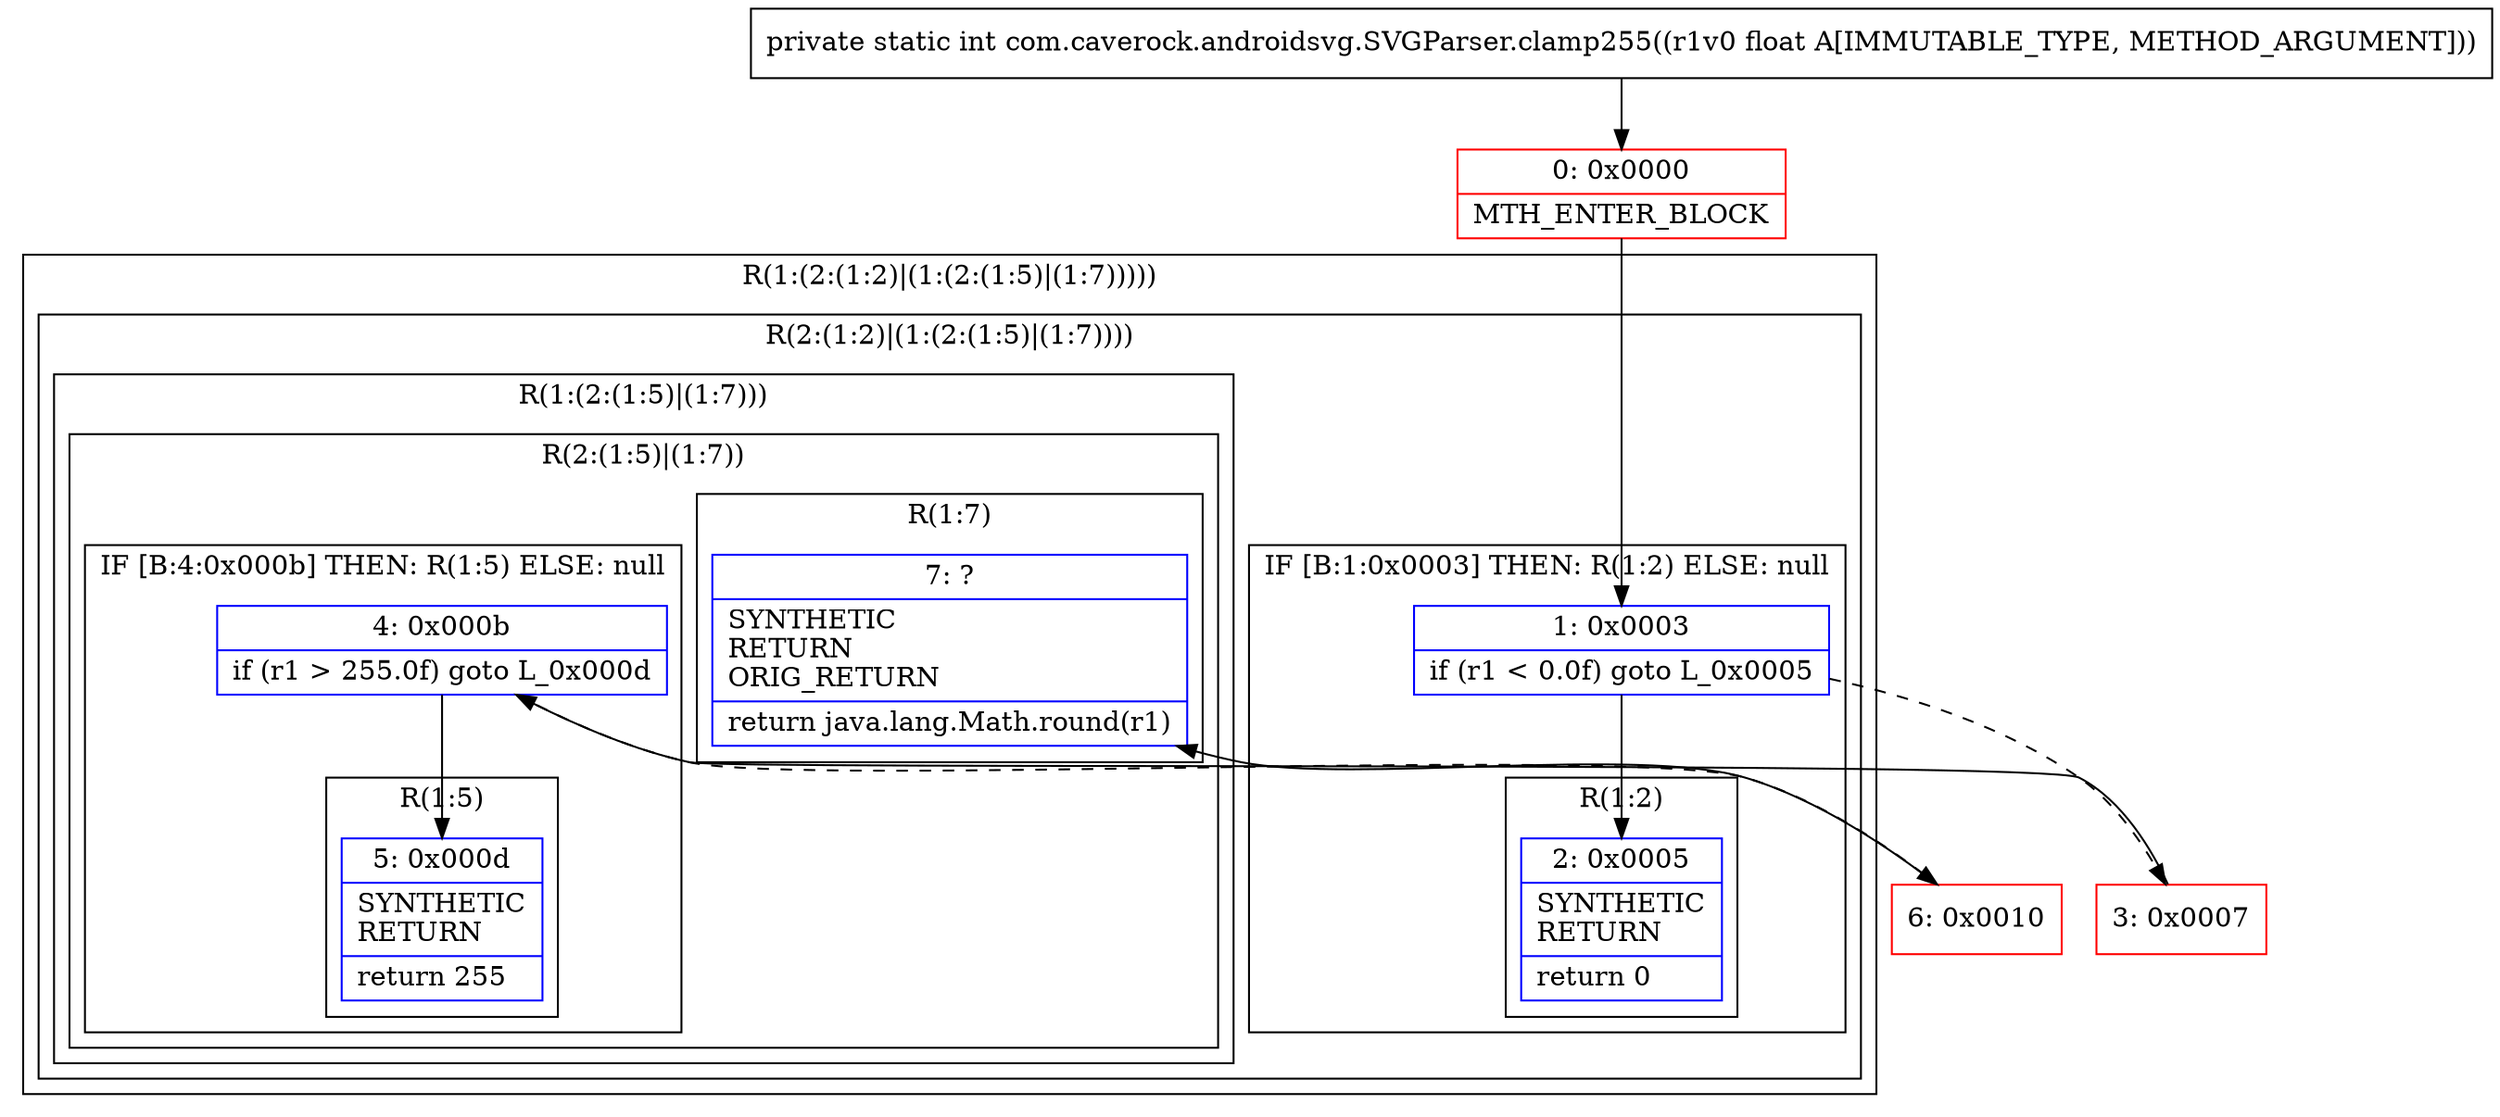 digraph "CFG forcom.caverock.androidsvg.SVGParser.clamp255(F)I" {
subgraph cluster_Region_1024187948 {
label = "R(1:(2:(1:2)|(1:(2:(1:5)|(1:7)))))";
node [shape=record,color=blue];
subgraph cluster_Region_764159533 {
label = "R(2:(1:2)|(1:(2:(1:5)|(1:7))))";
node [shape=record,color=blue];
subgraph cluster_IfRegion_1547232136 {
label = "IF [B:1:0x0003] THEN: R(1:2) ELSE: null";
node [shape=record,color=blue];
Node_1 [shape=record,label="{1\:\ 0x0003|if (r1 \< 0.0f) goto L_0x0005\l}"];
subgraph cluster_Region_1246430068 {
label = "R(1:2)";
node [shape=record,color=blue];
Node_2 [shape=record,label="{2\:\ 0x0005|SYNTHETIC\lRETURN\l|return 0\l}"];
}
}
subgraph cluster_Region_701648559 {
label = "R(1:(2:(1:5)|(1:7)))";
node [shape=record,color=blue];
subgraph cluster_Region_1705228534 {
label = "R(2:(1:5)|(1:7))";
node [shape=record,color=blue];
subgraph cluster_IfRegion_2115773289 {
label = "IF [B:4:0x000b] THEN: R(1:5) ELSE: null";
node [shape=record,color=blue];
Node_4 [shape=record,label="{4\:\ 0x000b|if (r1 \> 255.0f) goto L_0x000d\l}"];
subgraph cluster_Region_1818156925 {
label = "R(1:5)";
node [shape=record,color=blue];
Node_5 [shape=record,label="{5\:\ 0x000d|SYNTHETIC\lRETURN\l|return 255\l}"];
}
}
subgraph cluster_Region_1463960431 {
label = "R(1:7)";
node [shape=record,color=blue];
Node_7 [shape=record,label="{7\:\ ?|SYNTHETIC\lRETURN\lORIG_RETURN\l|return java.lang.Math.round(r1)\l}"];
}
}
}
}
}
Node_0 [shape=record,color=red,label="{0\:\ 0x0000|MTH_ENTER_BLOCK\l}"];
Node_3 [shape=record,color=red,label="{3\:\ 0x0007}"];
Node_6 [shape=record,color=red,label="{6\:\ 0x0010}"];
MethodNode[shape=record,label="{private static int com.caverock.androidsvg.SVGParser.clamp255((r1v0 float A[IMMUTABLE_TYPE, METHOD_ARGUMENT])) }"];
MethodNode -> Node_0;
Node_1 -> Node_2;
Node_1 -> Node_3[style=dashed];
Node_4 -> Node_5;
Node_4 -> Node_6[style=dashed];
Node_0 -> Node_1;
Node_3 -> Node_4;
Node_6 -> Node_7;
}

